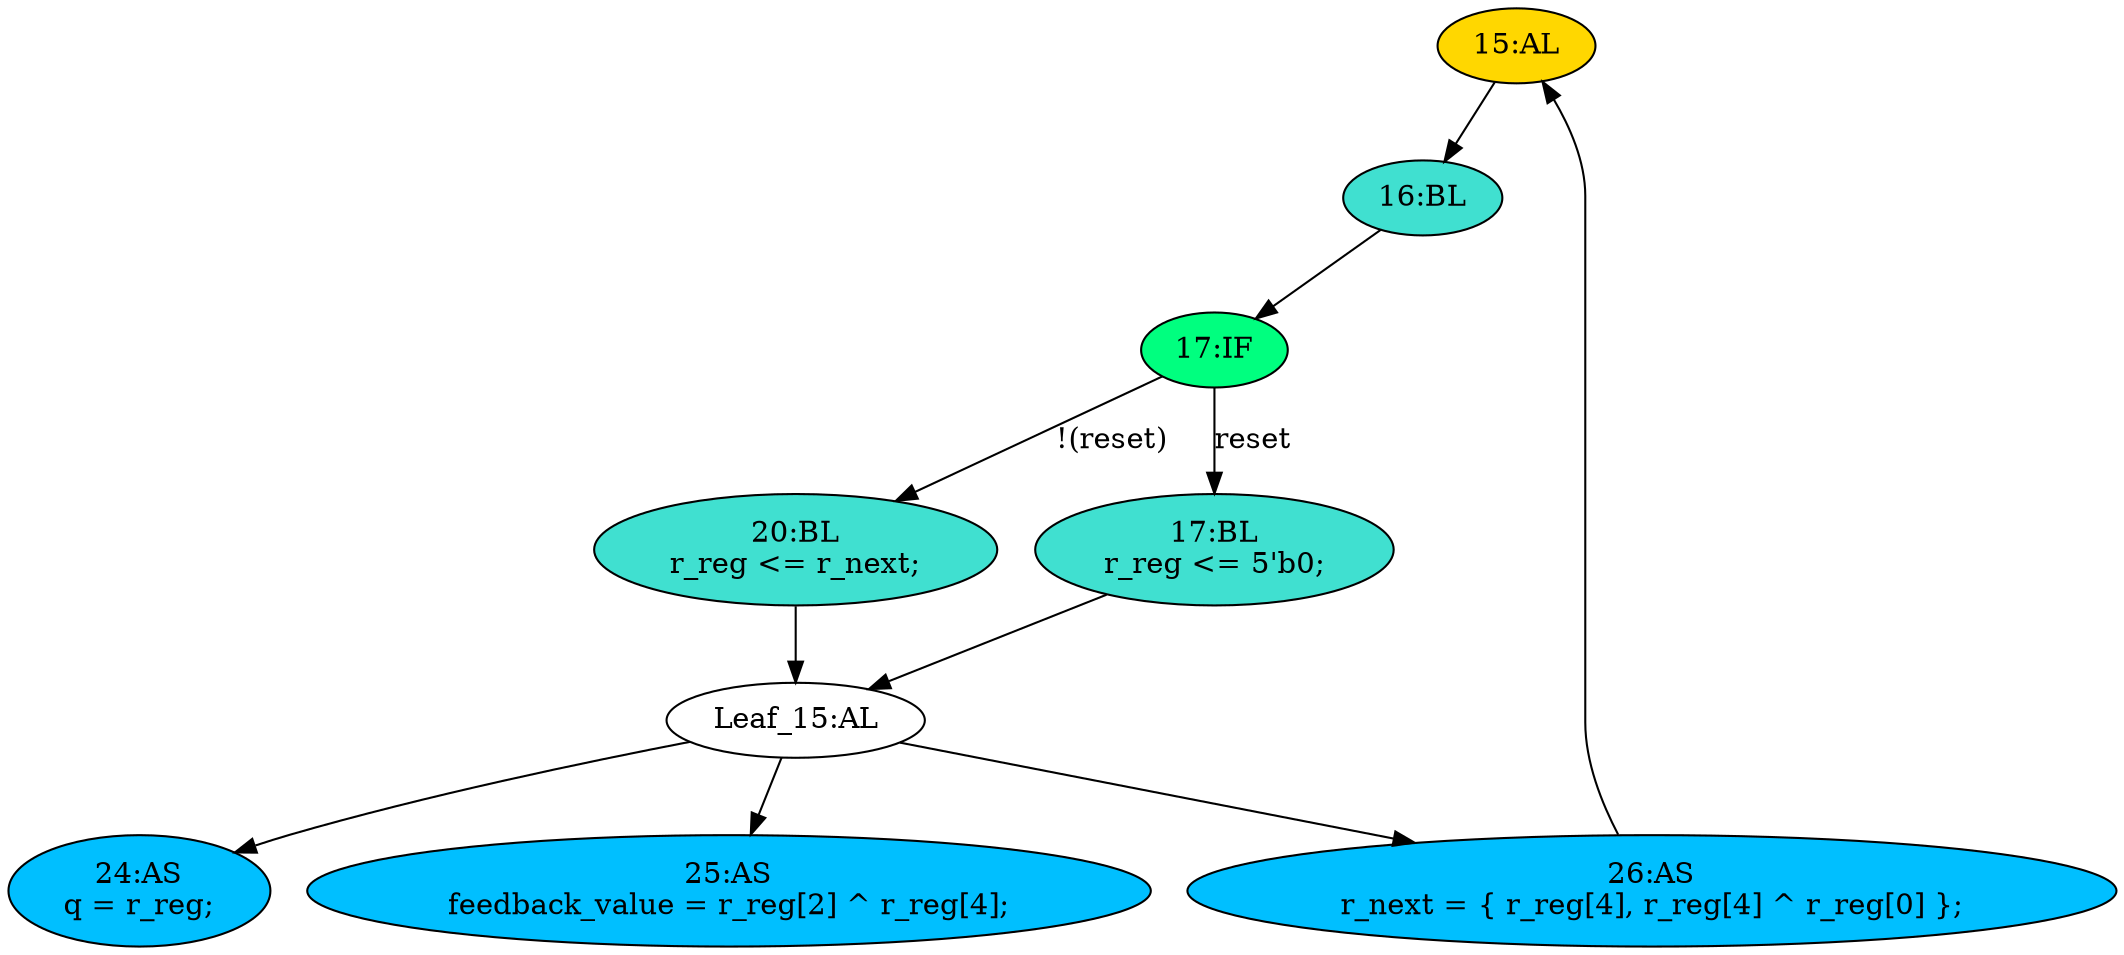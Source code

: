 strict digraph "compose( ,  )" {
	node [label="\N"];
	"15:AL"	[ast="<pyverilog.vparser.ast.Always object at 0x7f35cebe3790>",
		clk_sens=True,
		fillcolor=gold,
		label="15:AL",
		sens="['clk', 'reset']",
		statements="[]",
		style=filled,
		typ=Always,
		use_var="['reset', 'r_next']"];
	"16:BL"	[ast="<pyverilog.vparser.ast.Block object at 0x7f35cebe3d10>",
		fillcolor=turquoise,
		label="16:BL",
		statements="[]",
		style=filled,
		typ=Block];
	"15:AL" -> "16:BL"	[cond="[]",
		lineno=None];
	"20:BL"	[ast="<pyverilog.vparser.ast.Block object at 0x7f35ceb8e290>",
		fillcolor=turquoise,
		label="20:BL
r_reg <= r_next;",
		statements="[<pyverilog.vparser.ast.NonblockingSubstitution object at 0x7f35cebf1150>]",
		style=filled,
		typ=Block];
	"Leaf_15:AL"	[def_var="['r_reg']",
		label="Leaf_15:AL"];
	"20:BL" -> "Leaf_15:AL"	[cond="[]",
		lineno=None];
	"24:AS"	[ast="<pyverilog.vparser.ast.Assign object at 0x7f35cebf1650>",
		def_var="['q']",
		fillcolor=deepskyblue,
		label="24:AS
q = r_reg;",
		statements="[]",
		style=filled,
		typ=Assign,
		use_var="['r_reg']"];
	"Leaf_15:AL" -> "24:AS";
	"25:AS"	[ast="<pyverilog.vparser.ast.Assign object at 0x7f35cebe6950>",
		def_var="['feedback_value']",
		fillcolor=deepskyblue,
		label="25:AS
feedback_value = r_reg[2] ^ r_reg[4];",
		statements="[]",
		style=filled,
		typ=Assign,
		use_var="['r_reg', 'r_reg']"];
	"Leaf_15:AL" -> "25:AS";
	"26:AS"	[ast="<pyverilog.vparser.ast.Assign object at 0x7f35d2d45d10>",
		def_var="['r_next']",
		fillcolor=deepskyblue,
		label="26:AS
r_next = { r_reg[4], r_reg[4] ^ r_reg[0] };",
		statements="[]",
		style=filled,
		typ=Assign,
		use_var="['r_reg', 'r_reg', 'r_reg']"];
	"Leaf_15:AL" -> "26:AS";
	"17:IF"	[ast="<pyverilog.vparser.ast.IfStatement object at 0x7f35cebe3890>",
		fillcolor=springgreen,
		label="17:IF",
		statements="[]",
		style=filled,
		typ=IfStatement];
	"17:IF" -> "20:BL"	[cond="['reset']",
		label="!(reset)",
		lineno=17];
	"17:BL"	[ast="<pyverilog.vparser.ast.Block object at 0x7f35cebe34d0>",
		fillcolor=turquoise,
		label="17:BL
r_reg <= 5'b0;",
		statements="[<pyverilog.vparser.ast.NonblockingSubstitution object at 0x7f35cebe3ed0>]",
		style=filled,
		typ=Block];
	"17:IF" -> "17:BL"	[cond="['reset']",
		label=reset,
		lineno=17];
	"17:BL" -> "Leaf_15:AL"	[cond="[]",
		lineno=None];
	"26:AS" -> "15:AL";
	"16:BL" -> "17:IF"	[cond="[]",
		lineno=None];
}
